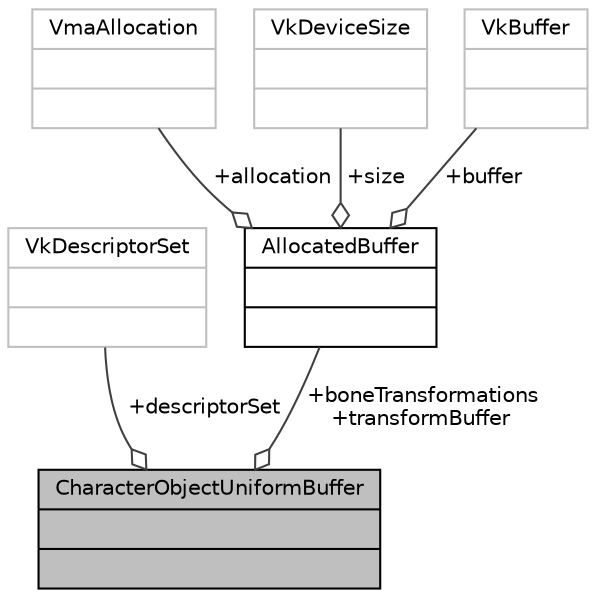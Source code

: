 digraph "CharacterObjectUniformBuffer"
{
 // LATEX_PDF_SIZE
  edge [fontname="Helvetica",fontsize="10",labelfontname="Helvetica",labelfontsize="10"];
  node [fontname="Helvetica",fontsize="10",shape=record];
  Node1 [label="{CharacterObjectUniformBuffer\n||}",height=0.2,width=0.4,color="black", fillcolor="grey75", style="filled", fontcolor="black",tooltip=" "];
  Node2 -> Node1 [color="grey25",fontsize="10",style="solid",label=" +descriptorSet" ,arrowhead="odiamond",fontname="Helvetica"];
  Node2 [label="{VkDescriptorSet\n||}",height=0.2,width=0.4,color="grey75", fillcolor="white", style="filled",tooltip=" "];
  Node3 -> Node1 [color="grey25",fontsize="10",style="solid",label=" +boneTransformations\n+transformBuffer" ,arrowhead="odiamond",fontname="Helvetica"];
  Node3 [label="{AllocatedBuffer\n||}",height=0.2,width=0.4,color="black", fillcolor="white", style="filled",URL="$structAllocatedBuffer.html",tooltip=" "];
  Node4 -> Node3 [color="grey25",fontsize="10",style="solid",label=" +allocation" ,arrowhead="odiamond",fontname="Helvetica"];
  Node4 [label="{VmaAllocation\n||}",height=0.2,width=0.4,color="grey75", fillcolor="white", style="filled",tooltip=" "];
  Node5 -> Node3 [color="grey25",fontsize="10",style="solid",label=" +size" ,arrowhead="odiamond",fontname="Helvetica"];
  Node5 [label="{VkDeviceSize\n||}",height=0.2,width=0.4,color="grey75", fillcolor="white", style="filled",tooltip=" "];
  Node6 -> Node3 [color="grey25",fontsize="10",style="solid",label=" +buffer" ,arrowhead="odiamond",fontname="Helvetica"];
  Node6 [label="{VkBuffer\n||}",height=0.2,width=0.4,color="grey75", fillcolor="white", style="filled",tooltip=" "];
}
